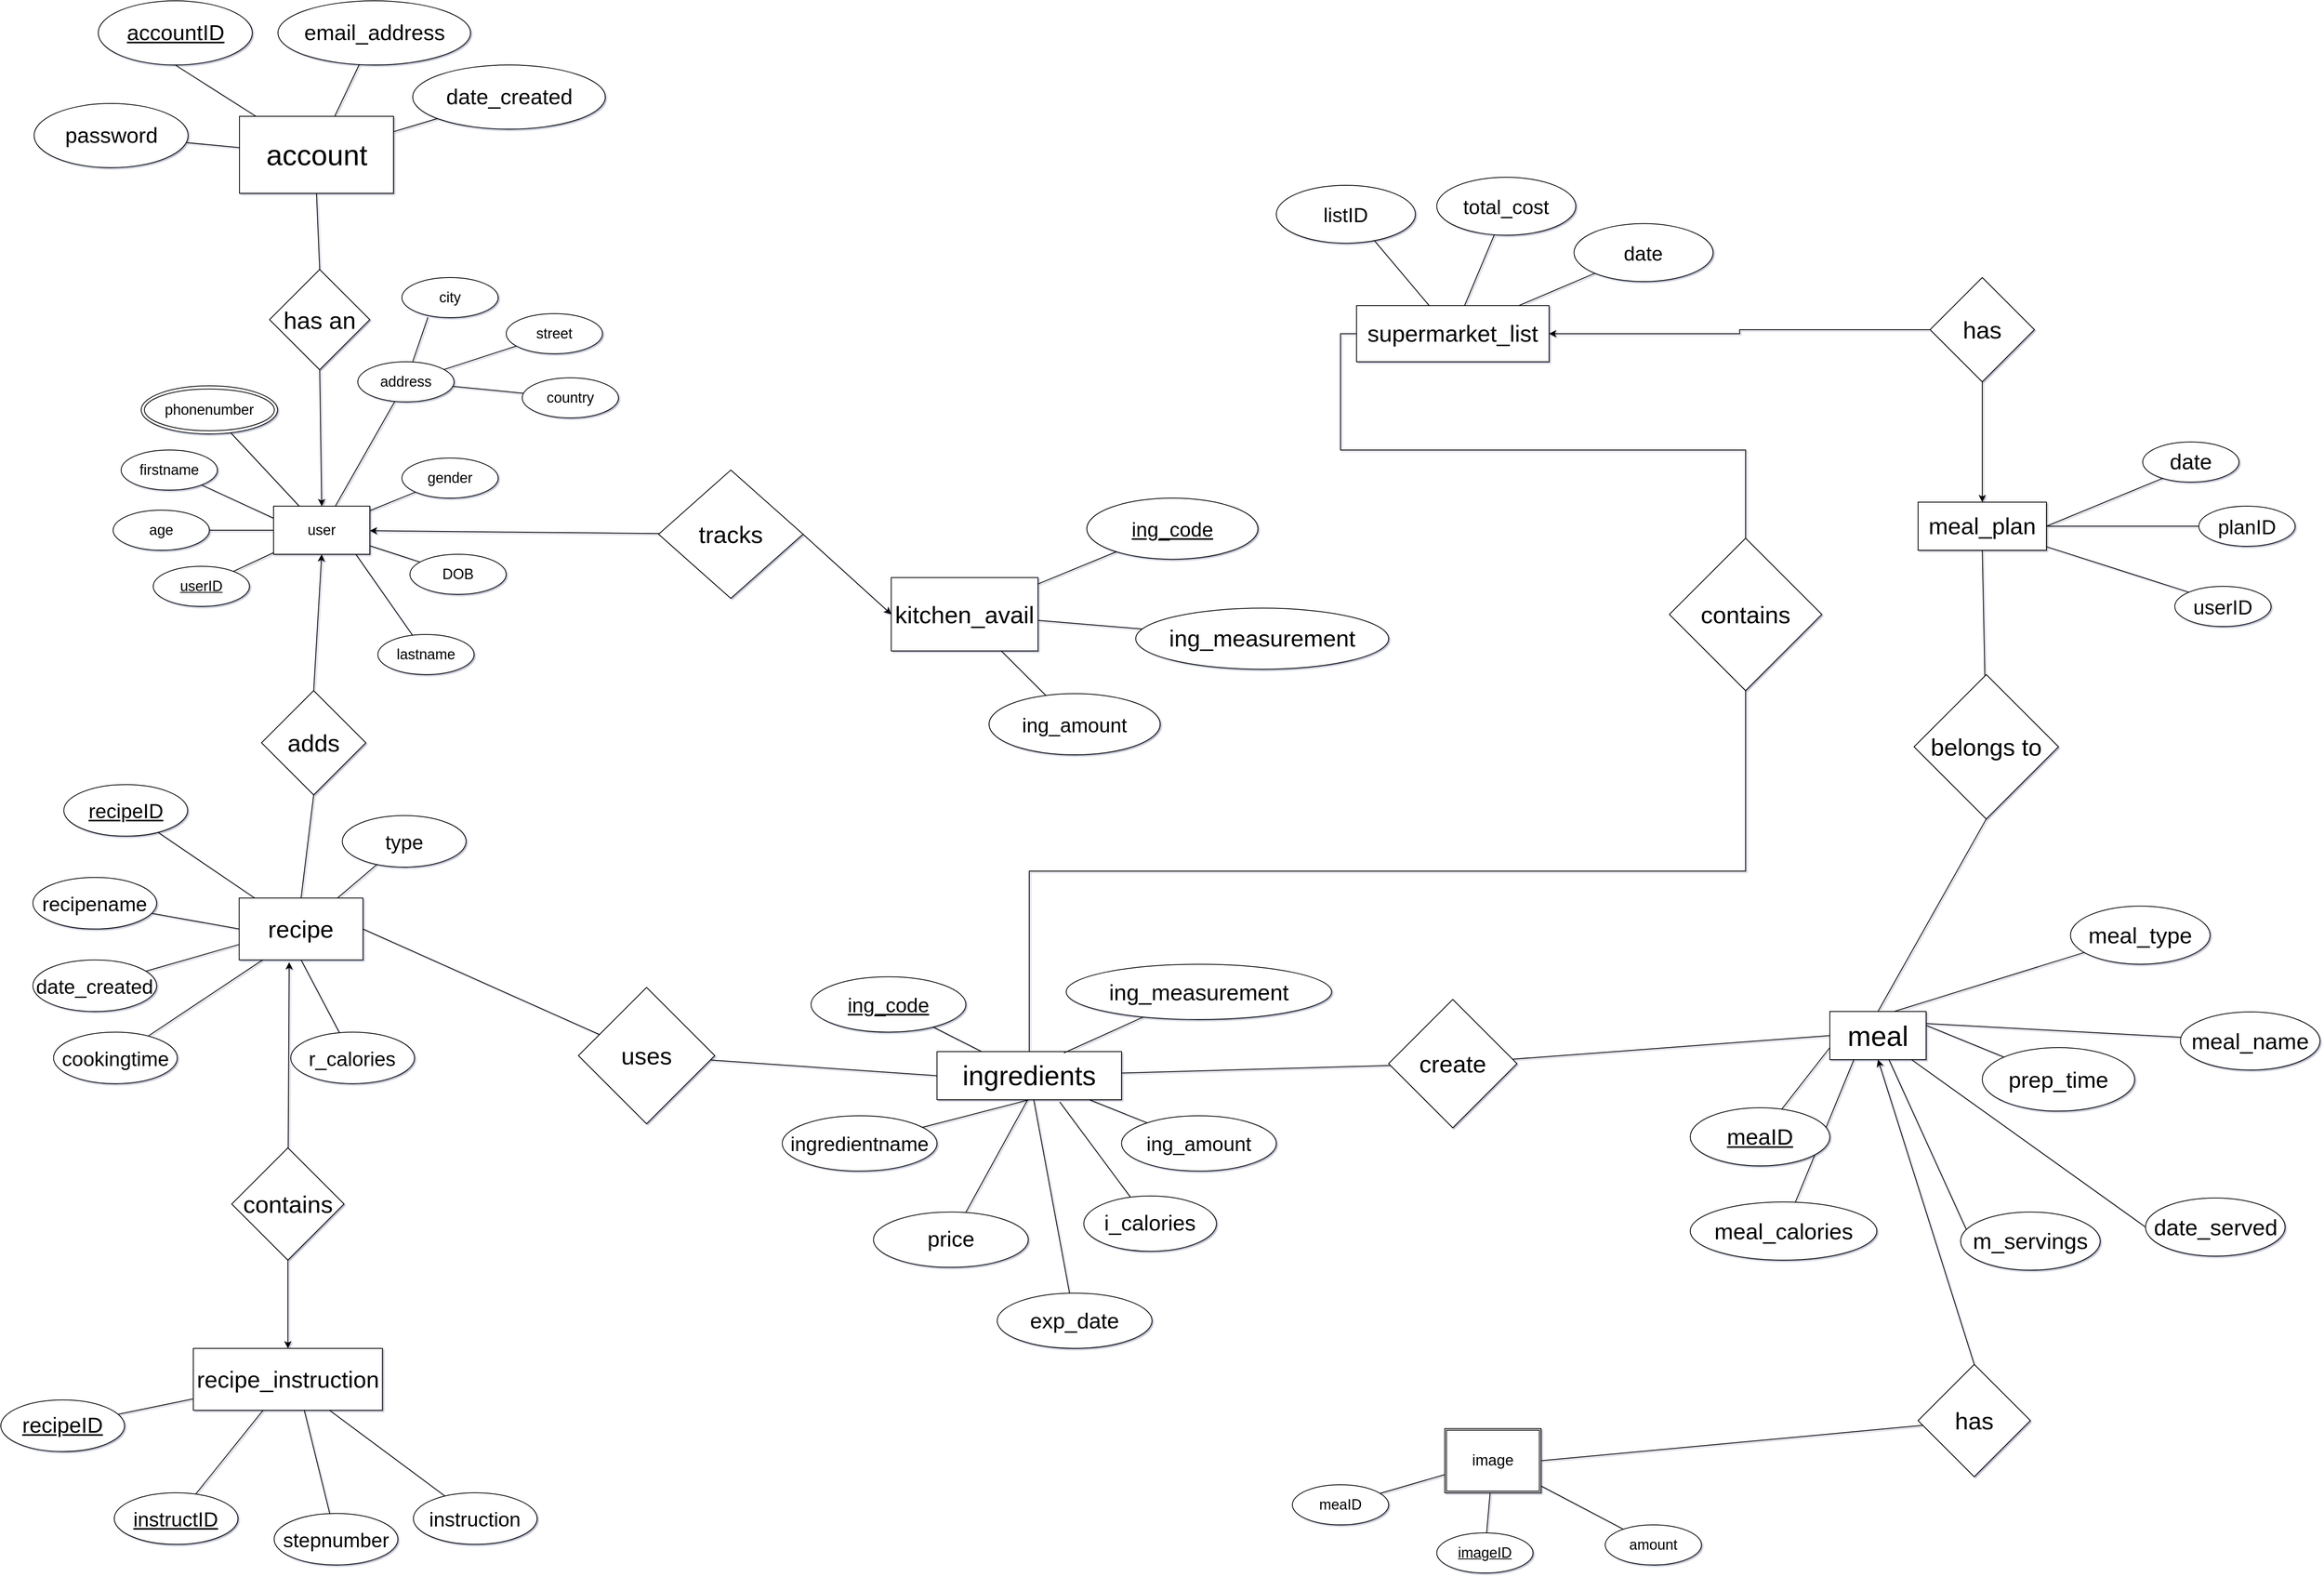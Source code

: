 <mxfile version="13.9.9" type="device"><diagram id="R2lEEEUBdFMjLlhIrx00" name="Page-1"><mxGraphModel dx="3576" dy="1214" grid="1" gridSize="10" guides="1" tooltips="1" connect="1" arrows="1" fold="1" page="1" pageScale="1" pageWidth="1500" pageHeight="2220" background="none" math="0" shadow="1" extFonts="Permanent Marker^https://fonts.googleapis.com/css?family=Permanent+Marker"><root><mxCell id="0"/><mxCell id="1" parent="0"/><mxCell id="MhTy7S3ZL1qO_wHYkfFR-16" style="edgeStyle=none;rounded=0;orthogonalLoop=1;jettySize=auto;html=1;entryX=0.839;entryY=0.955;entryDx=0;entryDy=0;endArrow=none;endFill=0;entryPerimeter=0;" edge="1" parent="1" source="MhTy7S3ZL1qO_wHYkfFR-3" target="MhTy7S3ZL1qO_wHYkfFR-1"><mxGeometry relative="1" as="geometry"/></mxCell><mxCell id="MhTy7S3ZL1qO_wHYkfFR-68" style="edgeStyle=none;rounded=0;orthogonalLoop=1;jettySize=auto;html=1;entryX=0.669;entryY=0.017;entryDx=0;entryDy=0;entryPerimeter=0;endArrow=none;endFill=0;" edge="1" parent="1" source="MhTy7S3ZL1qO_wHYkfFR-61" target="MhTy7S3ZL1qO_wHYkfFR-54"><mxGeometry relative="1" as="geometry"/></mxCell><mxCell id="MhTy7S3ZL1qO_wHYkfFR-14" style="edgeStyle=none;rounded=0;orthogonalLoop=1;jettySize=auto;html=1;endArrow=none;endFill=0;" edge="1" parent="1" source="MhTy7S3ZL1qO_wHYkfFR-1" target="MhTy7S3ZL1qO_wHYkfFR-5"><mxGeometry relative="1" as="geometry"/></mxCell><mxCell id="MhTy7S3ZL1qO_wHYkfFR-78" style="edgeStyle=none;rounded=0;orthogonalLoop=1;jettySize=auto;html=1;endArrow=none;endFill=0;" edge="1" parent="1" source="MhTy7S3ZL1qO_wHYkfFR-1" target="MhTy7S3ZL1qO_wHYkfFR-77"><mxGeometry relative="1" as="geometry"/></mxCell><mxCell id="MhTy7S3ZL1qO_wHYkfFR-104" style="edgeStyle=none;rounded=0;orthogonalLoop=1;jettySize=auto;html=1;exitX=0.5;exitY=1;exitDx=0;exitDy=0;entryX=0.5;entryY=0;entryDx=0;entryDy=0;startArrow=classic;startFill=1;endArrow=none;endFill=0;fontSize=19;" edge="1" parent="1" source="MhTy7S3ZL1qO_wHYkfFR-1" target="MhTy7S3ZL1qO_wHYkfFR-102"><mxGeometry relative="1" as="geometry"/></mxCell><mxCell id="MhTy7S3ZL1qO_wHYkfFR-146" style="edgeStyle=none;rounded=0;orthogonalLoop=1;jettySize=auto;html=1;startArrow=none;startFill=0;endArrow=none;endFill=0;fontSize=19;" edge="1" parent="1" source="MhTy7S3ZL1qO_wHYkfFR-1" target="MhTy7S3ZL1qO_wHYkfFR-145"><mxGeometry relative="1" as="geometry"/></mxCell><mxCell id="MhTy7S3ZL1qO_wHYkfFR-179" style="edgeStyle=none;rounded=0;orthogonalLoop=1;jettySize=auto;html=1;startArrow=none;startFill=0;endArrow=none;endFill=0;fontSize=19;" edge="1" parent="1" source="MhTy7S3ZL1qO_wHYkfFR-1" target="MhTy7S3ZL1qO_wHYkfFR-178"><mxGeometry relative="1" as="geometry"/></mxCell><mxCell id="MhTy7S3ZL1qO_wHYkfFR-1" value="&lt;font style=&quot;font-size: 18px&quot;&gt;user&lt;/font&gt;" style="rounded=0;whiteSpace=wrap;html=1;" vertex="1" parent="1"><mxGeometry x="-1070" y="700" width="120" height="60" as="geometry"/></mxCell><mxCell id="MhTy7S3ZL1qO_wHYkfFR-11" style="rounded=0;orthogonalLoop=1;jettySize=auto;html=1;entryX=0;entryY=0.25;entryDx=0;entryDy=0;endArrow=none;endFill=0;" edge="1" parent="1" source="MhTy7S3ZL1qO_wHYkfFR-2" target="MhTy7S3ZL1qO_wHYkfFR-1"><mxGeometry relative="1" as="geometry"/></mxCell><mxCell id="MhTy7S3ZL1qO_wHYkfFR-2" value="&lt;font style=&quot;font-size: 18px&quot;&gt;firstname&lt;/font&gt;" style="ellipse;whiteSpace=wrap;html=1;" vertex="1" parent="1"><mxGeometry x="-1260" y="630" width="120" height="50" as="geometry"/></mxCell><mxCell id="MhTy7S3ZL1qO_wHYkfFR-3" value="&lt;font style=&quot;font-size: 18px&quot;&gt;lastname&lt;/font&gt;" style="ellipse;whiteSpace=wrap;html=1;" vertex="1" parent="1"><mxGeometry x="-940" y="860" width="120" height="50" as="geometry"/></mxCell><mxCell id="MhTy7S3ZL1qO_wHYkfFR-4" value="&lt;font style=&quot;font-size: 18px&quot;&gt;age&lt;/font&gt;" style="ellipse;whiteSpace=wrap;html=1;" vertex="1" parent="1"><mxGeometry x="-1270" y="705" width="120" height="50" as="geometry"/></mxCell><mxCell id="MhTy7S3ZL1qO_wHYkfFR-5" value="&lt;font style=&quot;font-size: 18px&quot;&gt;gender&lt;/font&gt;" style="ellipse;whiteSpace=wrap;html=1;" vertex="1" parent="1"><mxGeometry x="-910" y="640" width="120" height="50" as="geometry"/></mxCell><mxCell id="MhTy7S3ZL1qO_wHYkfFR-10" value="" style="endArrow=none;html=1;entryX=1;entryY=0.5;entryDx=0;entryDy=0;exitX=0;exitY=0.5;exitDx=0;exitDy=0;" edge="1" parent="1" source="MhTy7S3ZL1qO_wHYkfFR-1" target="MhTy7S3ZL1qO_wHYkfFR-4"><mxGeometry width="50" height="50" relative="1" as="geometry"><mxPoint x="-890" y="820" as="sourcePoint"/><mxPoint x="-840" y="770" as="targetPoint"/></mxGeometry></mxCell><mxCell id="MhTy7S3ZL1qO_wHYkfFR-18" style="edgeStyle=none;rounded=0;orthogonalLoop=1;jettySize=auto;html=1;endArrow=none;endFill=0;" edge="1" parent="1" source="MhTy7S3ZL1qO_wHYkfFR-17" target="MhTy7S3ZL1qO_wHYkfFR-1"><mxGeometry relative="1" as="geometry"/></mxCell><mxCell id="MhTy7S3ZL1qO_wHYkfFR-17" value="&lt;span style=&quot;font-size: 18px&quot;&gt;&lt;u&gt;userID&lt;/u&gt;&lt;/span&gt;" style="ellipse;whiteSpace=wrap;html=1;" vertex="1" parent="1"><mxGeometry x="-1220" y="775" width="120" height="50" as="geometry"/></mxCell><mxCell id="MhTy7S3ZL1qO_wHYkfFR-46" style="edgeStyle=none;rounded=0;orthogonalLoop=1;jettySize=auto;html=1;exitX=0.25;exitY=1;exitDx=0;exitDy=0;endArrow=none;endFill=0;" edge="1" parent="1" source="MhTy7S3ZL1qO_wHYkfFR-31"><mxGeometry relative="1" as="geometry"><mxPoint x="-190.143" y="1430.143" as="targetPoint"/></mxGeometry></mxCell><mxCell id="MhTy7S3ZL1qO_wHYkfFR-51" style="edgeStyle=none;rounded=0;orthogonalLoop=1;jettySize=auto;html=1;endArrow=none;endFill=0;" edge="1" parent="1" source="MhTy7S3ZL1qO_wHYkfFR-31" target="MhTy7S3ZL1qO_wHYkfFR-38"><mxGeometry relative="1" as="geometry"/></mxCell><mxCell id="MhTy7S3ZL1qO_wHYkfFR-215" style="edgeStyle=none;rounded=0;orthogonalLoop=1;jettySize=auto;html=1;startArrow=none;startFill=0;endArrow=none;endFill=0;fontSize=25;" edge="1" parent="1" source="MhTy7S3ZL1qO_wHYkfFR-31" target="MhTy7S3ZL1qO_wHYkfFR-213"><mxGeometry relative="1" as="geometry"/></mxCell><mxCell id="MhTy7S3ZL1qO_wHYkfFR-31" value="&lt;font style=&quot;font-size: 34px;&quot;&gt;ingredients&lt;/font&gt;" style="rounded=0;whiteSpace=wrap;html=1;fontSize=34;" vertex="1" parent="1"><mxGeometry x="-242.97" y="1380" width="230" height="60" as="geometry"/></mxCell><mxCell id="MhTy7S3ZL1qO_wHYkfFR-44" style="edgeStyle=none;rounded=0;orthogonalLoop=1;jettySize=auto;html=1;endArrow=none;endFill=0;" edge="1" parent="1" source="MhTy7S3ZL1qO_wHYkfFR-33"><mxGeometry relative="1" as="geometry"><mxPoint x="-130" y="1440" as="targetPoint"/></mxGeometry></mxCell><mxCell id="MhTy7S3ZL1qO_wHYkfFR-43" style="edgeStyle=none;rounded=0;orthogonalLoop=1;jettySize=auto;html=1;entryX=0.5;entryY=1;entryDx=0;entryDy=0;endArrow=none;endFill=0;" edge="1" parent="1" source="MhTy7S3ZL1qO_wHYkfFR-34" target="MhTy7S3ZL1qO_wHYkfFR-31"><mxGeometry relative="1" as="geometry"/></mxCell><mxCell id="MhTy7S3ZL1qO_wHYkfFR-45" style="edgeStyle=none;rounded=0;orthogonalLoop=1;jettySize=auto;html=1;endArrow=none;endFill=0;" edge="1" parent="1" source="MhTy7S3ZL1qO_wHYkfFR-35" target="MhTy7S3ZL1qO_wHYkfFR-31"><mxGeometry relative="1" as="geometry"/></mxCell><mxCell id="MhTy7S3ZL1qO_wHYkfFR-47" style="edgeStyle=none;rounded=0;orthogonalLoop=1;jettySize=auto;html=1;endArrow=none;endFill=0;entryX=0.688;entryY=0.027;entryDx=0;entryDy=0;entryPerimeter=0;" edge="1" parent="1" source="MhTy7S3ZL1qO_wHYkfFR-39" target="MhTy7S3ZL1qO_wHYkfFR-31"><mxGeometry relative="1" as="geometry"><mxPoint x="-140" y="1370" as="targetPoint"/></mxGeometry></mxCell><mxCell id="MhTy7S3ZL1qO_wHYkfFR-49" style="edgeStyle=none;rounded=0;orthogonalLoop=1;jettySize=auto;html=1;entryX=0.665;entryY=1.045;entryDx=0;entryDy=0;endArrow=none;endFill=0;entryPerimeter=0;" edge="1" parent="1" source="MhTy7S3ZL1qO_wHYkfFR-40" target="MhTy7S3ZL1qO_wHYkfFR-31"><mxGeometry relative="1" as="geometry"/></mxCell><mxCell id="MhTy7S3ZL1qO_wHYkfFR-69" style="edgeStyle=none;rounded=0;orthogonalLoop=1;jettySize=auto;html=1;entryX=0;entryY=1;entryDx=0;entryDy=0;endArrow=none;endFill=0;" edge="1" parent="1" source="MhTy7S3ZL1qO_wHYkfFR-54" target="MhTy7S3ZL1qO_wHYkfFR-63"><mxGeometry relative="1" as="geometry"/></mxCell><mxCell id="MhTy7S3ZL1qO_wHYkfFR-73" style="edgeStyle=none;rounded=0;orthogonalLoop=1;jettySize=auto;html=1;entryX=0;entryY=0.5;entryDx=0;entryDy=0;endArrow=none;endFill=0;" edge="1" parent="1" source="MhTy7S3ZL1qO_wHYkfFR-54" target="MhTy7S3ZL1qO_wHYkfFR-72"><mxGeometry relative="1" as="geometry"/></mxCell><mxCell id="MhTy7S3ZL1qO_wHYkfFR-138" style="edgeStyle=none;rounded=0;orthogonalLoop=1;jettySize=auto;html=1;exitX=0.5;exitY=0;exitDx=0;exitDy=0;entryX=0.5;entryY=1;entryDx=0;entryDy=0;startArrow=none;startFill=0;endArrow=none;endFill=0;fontSize=19;" edge="1" parent="1" source="MhTy7S3ZL1qO_wHYkfFR-54" target="MhTy7S3ZL1qO_wHYkfFR-113"><mxGeometry relative="1" as="geometry"/></mxCell><mxCell id="MhTy7S3ZL1qO_wHYkfFR-54" value="&lt;font style=&quot;font-size: 35px;&quot;&gt;meal&lt;/font&gt;" style="rounded=0;whiteSpace=wrap;html=1;fontSize=35;" vertex="1" parent="1"><mxGeometry x="870" y="1330" width="120" height="60" as="geometry"/></mxCell><mxCell id="MhTy7S3ZL1qO_wHYkfFR-64" style="edgeStyle=none;rounded=0;orthogonalLoop=1;jettySize=auto;html=1;entryX=0;entryY=0.75;entryDx=0;entryDy=0;endArrow=none;endFill=0;" edge="1" parent="1" source="MhTy7S3ZL1qO_wHYkfFR-55" target="MhTy7S3ZL1qO_wHYkfFR-54"><mxGeometry relative="1" as="geometry"/></mxCell><mxCell id="MhTy7S3ZL1qO_wHYkfFR-65" style="edgeStyle=none;rounded=0;orthogonalLoop=1;jettySize=auto;html=1;endArrow=none;endFill=0;" edge="1" parent="1" source="MhTy7S3ZL1qO_wHYkfFR-58"><mxGeometry relative="1" as="geometry"><mxPoint x="950" y="1330" as="targetPoint"/></mxGeometry></mxCell><mxCell id="MhTy7S3ZL1qO_wHYkfFR-66" style="edgeStyle=none;rounded=0;orthogonalLoop=1;jettySize=auto;html=1;endArrow=none;endFill=0;entryX=1;entryY=0.25;entryDx=0;entryDy=0;" edge="1" parent="1" source="MhTy7S3ZL1qO_wHYkfFR-59" target="MhTy7S3ZL1qO_wHYkfFR-54"><mxGeometry relative="1" as="geometry"><mxPoint x="930" y="1330" as="targetPoint"/></mxGeometry></mxCell><mxCell id="MhTy7S3ZL1qO_wHYkfFR-61" value="&lt;font style=&quot;font-size: 28px;&quot;&gt;prep_time&lt;/font&gt;" style="ellipse;whiteSpace=wrap;html=1;fontSize=28;" vertex="1" parent="1"><mxGeometry x="1060" y="1375" width="190" height="79.17" as="geometry"/></mxCell><mxCell id="MhTy7S3ZL1qO_wHYkfFR-67" style="edgeStyle=none;rounded=0;orthogonalLoop=1;jettySize=auto;html=1;exitX=0.5;exitY=0;exitDx=0;exitDy=0;endArrow=none;endFill=0;" edge="1" parent="1" source="MhTy7S3ZL1qO_wHYkfFR-61" target="MhTy7S3ZL1qO_wHYkfFR-61"><mxGeometry relative="1" as="geometry"/></mxCell><mxCell id="MhTy7S3ZL1qO_wHYkfFR-80" style="edgeStyle=none;rounded=0;orthogonalLoop=1;jettySize=auto;html=1;endArrow=none;endFill=0;" edge="1" parent="1" source="MhTy7S3ZL1qO_wHYkfFR-70" target="MhTy7S3ZL1qO_wHYkfFR-74"><mxGeometry relative="1" as="geometry"/></mxCell><mxCell id="MhTy7S3ZL1qO_wHYkfFR-81" style="edgeStyle=none;rounded=0;orthogonalLoop=1;jettySize=auto;html=1;endArrow=none;endFill=0;" edge="1" parent="1" source="MhTy7S3ZL1qO_wHYkfFR-70" target="MhTy7S3ZL1qO_wHYkfFR-75"><mxGeometry relative="1" as="geometry"/></mxCell><mxCell id="MhTy7S3ZL1qO_wHYkfFR-212" style="edgeStyle=none;rounded=0;orthogonalLoop=1;jettySize=auto;html=1;entryX=0.696;entryY=0.928;entryDx=0;entryDy=0;entryPerimeter=0;startArrow=none;startFill=0;endArrow=none;endFill=0;fontSize=25;" edge="1" parent="1" source="MhTy7S3ZL1qO_wHYkfFR-70" target="MhTy7S3ZL1qO_wHYkfFR-71"><mxGeometry relative="1" as="geometry"/></mxCell><mxCell id="MhTy7S3ZL1qO_wHYkfFR-70" value="&lt;font style=&quot;font-size: 29px;&quot;&gt;supermarket_list&lt;/font&gt;" style="rounded=0;whiteSpace=wrap;html=1;fontSize=29;" vertex="1" parent="1"><mxGeometry x="280" y="450" width="240" height="70" as="geometry"/></mxCell><mxCell id="MhTy7S3ZL1qO_wHYkfFR-77" value="&lt;font style=&quot;font-size: 18px&quot;&gt;phonenumber&lt;/font&gt;" style="ellipse;shape=doubleEllipse;whiteSpace=wrap;html=1;" vertex="1" parent="1"><mxGeometry x="-1235" y="550" width="170" height="60" as="geometry"/></mxCell><mxCell id="MhTy7S3ZL1qO_wHYkfFR-85" style="edgeStyle=none;rounded=0;orthogonalLoop=1;jettySize=auto;html=1;entryX=0.25;entryY=1;entryDx=0;entryDy=0;endArrow=none;endFill=0;" edge="1" parent="1" source="MhTy7S3ZL1qO_wHYkfFR-84" target="MhTy7S3ZL1qO_wHYkfFR-54"><mxGeometry relative="1" as="geometry"/></mxCell><mxCell id="MhTy7S3ZL1qO_wHYkfFR-99" style="edgeStyle=none;rounded=0;orthogonalLoop=1;jettySize=auto;html=1;exitX=0.5;exitY=0;exitDx=0;exitDy=0;entryX=0.5;entryY=1;entryDx=0;entryDy=0;endArrow=none;endFill=0;fontSize=19;" edge="1" parent="1" source="MhTy7S3ZL1qO_wHYkfFR-97" target="MhTy7S3ZL1qO_wHYkfFR-86"><mxGeometry relative="1" as="geometry"/></mxCell><mxCell id="MhTy7S3ZL1qO_wHYkfFR-101" style="edgeStyle=none;rounded=0;orthogonalLoop=1;jettySize=auto;html=1;exitX=0.5;exitY=1;exitDx=0;exitDy=0;entryX=0.5;entryY=0;entryDx=0;entryDy=0;endArrow=classic;endFill=1;fontSize=19;startArrow=none;startFill=0;" edge="1" parent="1" source="MhTy7S3ZL1qO_wHYkfFR-97" target="MhTy7S3ZL1qO_wHYkfFR-1"><mxGeometry relative="1" as="geometry"/></mxCell><mxCell id="MhTy7S3ZL1qO_wHYkfFR-97" value="&lt;font style=&quot;font-size: 30px&quot;&gt;has an&lt;/font&gt;" style="rhombus;whiteSpace=wrap;html=1;fontSize=19;" vertex="1" parent="1"><mxGeometry x="-1075" y="405" width="125" height="125" as="geometry"/></mxCell><mxCell id="MhTy7S3ZL1qO_wHYkfFR-105" style="edgeStyle=none;rounded=0;orthogonalLoop=1;jettySize=auto;html=1;exitX=0.5;exitY=1;exitDx=0;exitDy=0;entryX=0.5;entryY=0;entryDx=0;entryDy=0;startArrow=none;startFill=0;endArrow=none;endFill=0;fontSize=19;" edge="1" parent="1" source="MhTy7S3ZL1qO_wHYkfFR-102" target="MhTy7S3ZL1qO_wHYkfFR-19"><mxGeometry relative="1" as="geometry"/></mxCell><mxCell id="MhTy7S3ZL1qO_wHYkfFR-102" value="adds" style="rhombus;whiteSpace=wrap;html=1;fontSize=30;" vertex="1" parent="1"><mxGeometry x="-1085" y="930" width="130" height="130" as="geometry"/></mxCell><mxCell id="MhTy7S3ZL1qO_wHYkfFR-107" style="edgeStyle=none;rounded=0;orthogonalLoop=1;jettySize=auto;html=1;entryX=0;entryY=0.5;entryDx=0;entryDy=0;startArrow=none;startFill=0;endArrow=none;endFill=0;fontSize=19;" edge="1" parent="1" source="MhTy7S3ZL1qO_wHYkfFR-106" target="MhTy7S3ZL1qO_wHYkfFR-31"><mxGeometry relative="1" as="geometry"/></mxCell><mxCell id="MhTy7S3ZL1qO_wHYkfFR-108" style="edgeStyle=none;rounded=0;orthogonalLoop=1;jettySize=auto;html=1;entryX=1;entryY=0.5;entryDx=0;entryDy=0;startArrow=none;startFill=0;endArrow=none;endFill=0;fontSize=19;" edge="1" parent="1" source="MhTy7S3ZL1qO_wHYkfFR-106" target="MhTy7S3ZL1qO_wHYkfFR-19"><mxGeometry relative="1" as="geometry"/></mxCell><mxCell id="MhTy7S3ZL1qO_wHYkfFR-106" value="uses" style="rhombus;whiteSpace=wrap;html=1;fontSize=30;" vertex="1" parent="1"><mxGeometry x="-690" y="1300" width="170" height="170" as="geometry"/></mxCell><mxCell id="MhTy7S3ZL1qO_wHYkfFR-136" style="edgeStyle=none;rounded=0;orthogonalLoop=1;jettySize=auto;html=1;startArrow=none;startFill=0;endArrow=none;endFill=0;fontSize=19;" edge="1" parent="1" source="MhTy7S3ZL1qO_wHYkfFR-109" target="MhTy7S3ZL1qO_wHYkfFR-31"><mxGeometry relative="1" as="geometry"/></mxCell><mxCell id="MhTy7S3ZL1qO_wHYkfFR-137" style="edgeStyle=none;rounded=0;orthogonalLoop=1;jettySize=auto;html=1;startArrow=none;startFill=0;endArrow=none;endFill=0;fontSize=19;" edge="1" parent="1" source="MhTy7S3ZL1qO_wHYkfFR-109"><mxGeometry relative="1" as="geometry"><mxPoint x="870" y="1360" as="targetPoint"/></mxGeometry></mxCell><mxCell id="MhTy7S3ZL1qO_wHYkfFR-109" value="create" style="rhombus;whiteSpace=wrap;html=1;fontSize=30;" vertex="1" parent="1"><mxGeometry x="320" y="1315" width="160" height="160" as="geometry"/></mxCell><mxCell id="MhTy7S3ZL1qO_wHYkfFR-141" style="edgeStyle=none;rounded=0;orthogonalLoop=1;jettySize=auto;html=1;exitX=1;exitY=0.5;exitDx=0;exitDy=0;entryX=0.289;entryY=0.826;entryDx=0;entryDy=0;entryPerimeter=0;startArrow=none;startFill=0;endArrow=none;endFill=0;fontSize=19;" edge="1" parent="1" source="MhTy7S3ZL1qO_wHYkfFR-111" target="MhTy7S3ZL1qO_wHYkfFR-140"><mxGeometry relative="1" as="geometry"/></mxCell><mxCell id="MhTy7S3ZL1qO_wHYkfFR-209" style="rounded=0;orthogonalLoop=1;jettySize=auto;html=1;entryX=0;entryY=0;entryDx=0;entryDy=0;startArrow=none;startFill=0;endArrow=none;endFill=0;fontSize=25;" edge="1" parent="1" source="MhTy7S3ZL1qO_wHYkfFR-111" target="MhTy7S3ZL1qO_wHYkfFR-207"><mxGeometry relative="1" as="geometry"/></mxCell><mxCell id="MhTy7S3ZL1qO_wHYkfFR-210" style="edgeStyle=none;rounded=0;orthogonalLoop=1;jettySize=auto;html=1;startArrow=none;startFill=0;endArrow=none;endFill=0;fontSize=25;" edge="1" parent="1" source="MhTy7S3ZL1qO_wHYkfFR-111" target="MhTy7S3ZL1qO_wHYkfFR-206"><mxGeometry relative="1" as="geometry"/></mxCell><mxCell id="MhTy7S3ZL1qO_wHYkfFR-111" value="&lt;font style=&quot;font-size: 29px;&quot;&gt;meal_plan&lt;/font&gt;" style="rounded=0;whiteSpace=wrap;html=1;fontSize=29;" vertex="1" parent="1"><mxGeometry x="980" y="695" width="160" height="60" as="geometry"/></mxCell><mxCell id="MhTy7S3ZL1qO_wHYkfFR-120" style="edgeStyle=orthogonalEdgeStyle;rounded=0;orthogonalLoop=1;jettySize=auto;html=1;exitX=0;exitY=0.5;exitDx=0;exitDy=0;entryX=1;entryY=0.5;entryDx=0;entryDy=0;startArrow=none;startFill=0;endArrow=classic;endFill=1;fontSize=19;" edge="1" parent="1" source="MhTy7S3ZL1qO_wHYkfFR-112" target="MhTy7S3ZL1qO_wHYkfFR-70"><mxGeometry relative="1" as="geometry"/></mxCell><mxCell id="MhTy7S3ZL1qO_wHYkfFR-142" style="edgeStyle=none;rounded=0;orthogonalLoop=1;jettySize=auto;html=1;exitX=0.5;exitY=1;exitDx=0;exitDy=0;entryX=0.5;entryY=0;entryDx=0;entryDy=0;startArrow=none;startFill=0;endArrow=classic;endFill=1;fontSize=19;" edge="1" parent="1" source="MhTy7S3ZL1qO_wHYkfFR-112" target="MhTy7S3ZL1qO_wHYkfFR-111"><mxGeometry relative="1" as="geometry"/></mxCell><mxCell id="MhTy7S3ZL1qO_wHYkfFR-112" value="has" style="rhombus;whiteSpace=wrap;html=1;fontSize=30;" vertex="1" parent="1"><mxGeometry x="995" y="415" width="130" height="130" as="geometry"/></mxCell><mxCell id="MhTy7S3ZL1qO_wHYkfFR-139" style="edgeStyle=none;rounded=0;orthogonalLoop=1;jettySize=auto;html=1;entryX=0.5;entryY=1;entryDx=0;entryDy=0;startArrow=none;startFill=0;endArrow=none;endFill=0;fontSize=19;" edge="1" parent="1" source="MhTy7S3ZL1qO_wHYkfFR-113" target="MhTy7S3ZL1qO_wHYkfFR-111"><mxGeometry relative="1" as="geometry"/></mxCell><mxCell id="MhTy7S3ZL1qO_wHYkfFR-113" value="belongs to" style="rhombus;whiteSpace=wrap;html=1;fontSize=30;" vertex="1" parent="1"><mxGeometry x="975" y="910" width="180" height="180" as="geometry"/></mxCell><mxCell id="MhTy7S3ZL1qO_wHYkfFR-117" style="edgeStyle=orthogonalEdgeStyle;rounded=0;orthogonalLoop=1;jettySize=auto;html=1;exitX=0.5;exitY=1;exitDx=0;exitDy=0;startArrow=none;startFill=0;endArrow=none;endFill=0;fontSize=19;" edge="1" parent="1" source="MhTy7S3ZL1qO_wHYkfFR-114" target="MhTy7S3ZL1qO_wHYkfFR-31"><mxGeometry relative="1" as="geometry"/></mxCell><mxCell id="MhTy7S3ZL1qO_wHYkfFR-118" style="edgeStyle=orthogonalEdgeStyle;rounded=0;orthogonalLoop=1;jettySize=auto;html=1;exitX=0.5;exitY=0;exitDx=0;exitDy=0;entryX=0;entryY=0.5;entryDx=0;entryDy=0;startArrow=none;startFill=0;endArrow=none;endFill=0;fontSize=19;" edge="1" parent="1" source="MhTy7S3ZL1qO_wHYkfFR-114" target="MhTy7S3ZL1qO_wHYkfFR-70"><mxGeometry relative="1" as="geometry"/></mxCell><mxCell id="MhTy7S3ZL1qO_wHYkfFR-114" value="&lt;font style=&quot;font-size: 30px&quot;&gt;contains&lt;/font&gt;" style="rhombus;whiteSpace=wrap;html=1;fontSize=19;" vertex="1" parent="1"><mxGeometry x="670" y="740" width="190" height="190" as="geometry"/></mxCell><mxCell id="MhTy7S3ZL1qO_wHYkfFR-184" style="edgeStyle=none;rounded=0;orthogonalLoop=1;jettySize=auto;html=1;startArrow=none;startFill=0;endArrow=none;endFill=0;fontSize=19;" edge="1" parent="1" source="MhTy7S3ZL1qO_wHYkfFR-125" target="MhTy7S3ZL1qO_wHYkfFR-183"><mxGeometry relative="1" as="geometry"/></mxCell><mxCell id="MhTy7S3ZL1qO_wHYkfFR-125" value="&lt;font style=&quot;font-size: 18px&quot;&gt;meaID&lt;/font&gt;" style="ellipse;whiteSpace=wrap;html=1;" vertex="1" parent="1"><mxGeometry x="200" y="1920" width="120" height="50" as="geometry"/></mxCell><mxCell id="MhTy7S3ZL1qO_wHYkfFR-185" style="edgeStyle=none;rounded=0;orthogonalLoop=1;jettySize=auto;html=1;startArrow=none;startFill=0;endArrow=none;endFill=0;fontSize=19;" edge="1" parent="1" source="MhTy7S3ZL1qO_wHYkfFR-126" target="MhTy7S3ZL1qO_wHYkfFR-183"><mxGeometry relative="1" as="geometry"/></mxCell><mxCell id="MhTy7S3ZL1qO_wHYkfFR-126" value="&lt;font style=&quot;font-size: 18px&quot;&gt;imageID&lt;/font&gt;" style="ellipse;whiteSpace=wrap;html=1;fontStyle=4" vertex="1" parent="1"><mxGeometry x="380" y="1980" width="120" height="50" as="geometry"/></mxCell><mxCell id="MhTy7S3ZL1qO_wHYkfFR-186" style="edgeStyle=none;rounded=0;orthogonalLoop=1;jettySize=auto;html=1;startArrow=none;startFill=0;endArrow=none;endFill=0;fontSize=19;" edge="1" parent="1" source="MhTy7S3ZL1qO_wHYkfFR-127" target="MhTy7S3ZL1qO_wHYkfFR-183"><mxGeometry relative="1" as="geometry"/></mxCell><mxCell id="MhTy7S3ZL1qO_wHYkfFR-127" value="&lt;font style=&quot;font-size: 18px&quot;&gt;amount&lt;/font&gt;" style="ellipse;whiteSpace=wrap;html=1;" vertex="1" parent="1"><mxGeometry x="590" y="1970" width="120" height="50" as="geometry"/></mxCell><mxCell id="MhTy7S3ZL1qO_wHYkfFR-135" style="edgeStyle=none;rounded=0;orthogonalLoop=1;jettySize=auto;html=1;exitX=0.5;exitY=0;exitDx=0;exitDy=0;entryX=0.5;entryY=1;entryDx=0;entryDy=0;startArrow=none;startFill=0;endArrow=classic;endFill=1;fontSize=19;" edge="1" parent="1" source="MhTy7S3ZL1qO_wHYkfFR-133" target="MhTy7S3ZL1qO_wHYkfFR-54"><mxGeometry relative="1" as="geometry"/></mxCell><mxCell id="MhTy7S3ZL1qO_wHYkfFR-187" style="edgeStyle=none;rounded=0;orthogonalLoop=1;jettySize=auto;html=1;entryX=1;entryY=0.5;entryDx=0;entryDy=0;startArrow=none;startFill=0;endArrow=none;endFill=0;fontSize=19;" edge="1" parent="1" source="MhTy7S3ZL1qO_wHYkfFR-133" target="MhTy7S3ZL1qO_wHYkfFR-183"><mxGeometry relative="1" as="geometry"/></mxCell><mxCell id="MhTy7S3ZL1qO_wHYkfFR-133" value="has" style="rhombus;whiteSpace=wrap;html=1;fontSize=30;" vertex="1" parent="1"><mxGeometry x="980" y="1770" width="140" height="140" as="geometry"/></mxCell><mxCell id="MhTy7S3ZL1qO_wHYkfFR-140" value="&lt;font style=&quot;font-size: 27px;&quot;&gt;date&lt;/font&gt;" style="ellipse;whiteSpace=wrap;html=1;fontSize=27;" vertex="1" parent="1"><mxGeometry x="1260" y="620" width="120" height="50" as="geometry"/></mxCell><mxCell id="MhTy7S3ZL1qO_wHYkfFR-145" value="&lt;font style=&quot;font-size: 18px&quot;&gt;DOB&lt;/font&gt;" style="ellipse;whiteSpace=wrap;html=1;" vertex="1" parent="1"><mxGeometry x="-900" y="760" width="120" height="50" as="geometry"/></mxCell><mxCell id="MhTy7S3ZL1qO_wHYkfFR-147" value="&lt;font style=&quot;font-size: 18px&quot;&gt;city&lt;/font&gt;" style="ellipse;whiteSpace=wrap;html=1;" vertex="1" parent="1"><mxGeometry x="-910" y="415" width="120" height="50" as="geometry"/></mxCell><mxCell id="MhTy7S3ZL1qO_wHYkfFR-148" value="&lt;font style=&quot;font-size: 18px&quot;&gt;country&lt;/font&gt;" style="ellipse;whiteSpace=wrap;html=1;" vertex="1" parent="1"><mxGeometry x="-760" y="540" width="120" height="50" as="geometry"/></mxCell><mxCell id="MhTy7S3ZL1qO_wHYkfFR-160" value="&lt;font style=&quot;font-size: 18px&quot;&gt;street&lt;/font&gt;" style="ellipse;whiteSpace=wrap;html=1;" vertex="1" parent="1"><mxGeometry x="-780" y="460" width="120" height="50" as="geometry"/></mxCell><mxCell id="MhTy7S3ZL1qO_wHYkfFR-180" style="edgeStyle=none;rounded=0;orthogonalLoop=1;jettySize=auto;html=1;entryX=0.27;entryY=0.991;entryDx=0;entryDy=0;entryPerimeter=0;startArrow=none;startFill=0;endArrow=none;endFill=0;fontSize=19;" edge="1" parent="1" source="MhTy7S3ZL1qO_wHYkfFR-178" target="MhTy7S3ZL1qO_wHYkfFR-147"><mxGeometry relative="1" as="geometry"/></mxCell><mxCell id="MhTy7S3ZL1qO_wHYkfFR-181" style="edgeStyle=none;rounded=0;orthogonalLoop=1;jettySize=auto;html=1;startArrow=none;startFill=0;endArrow=none;endFill=0;fontSize=19;" edge="1" parent="1" source="MhTy7S3ZL1qO_wHYkfFR-178" target="MhTy7S3ZL1qO_wHYkfFR-160"><mxGeometry relative="1" as="geometry"/></mxCell><mxCell id="MhTy7S3ZL1qO_wHYkfFR-182" style="edgeStyle=none;rounded=0;orthogonalLoop=1;jettySize=auto;html=1;startArrow=none;startFill=0;endArrow=none;endFill=0;fontSize=19;" edge="1" parent="1" source="MhTy7S3ZL1qO_wHYkfFR-178" target="MhTy7S3ZL1qO_wHYkfFR-148"><mxGeometry relative="1" as="geometry"/></mxCell><mxCell id="MhTy7S3ZL1qO_wHYkfFR-178" value="&lt;font style=&quot;font-size: 18px&quot;&gt;address&lt;/font&gt;" style="ellipse;whiteSpace=wrap;html=1;" vertex="1" parent="1"><mxGeometry x="-965" y="520" width="120" height="50" as="geometry"/></mxCell><mxCell id="MhTy7S3ZL1qO_wHYkfFR-183" value="image" style="shape=ext;double=1;rounded=0;whiteSpace=wrap;html=1;strokeWidth=1;fontSize=19;" vertex="1" parent="1"><mxGeometry x="390" y="1850" width="120" height="80" as="geometry"/></mxCell><mxCell id="MhTy7S3ZL1qO_wHYkfFR-200" style="edgeStyle=none;rounded=0;orthogonalLoop=1;jettySize=auto;html=1;entryX=0.5;entryY=0;entryDx=0;entryDy=0;startArrow=none;startFill=0;endArrow=classic;endFill=1;fontSize=18;exitX=0.5;exitY=1;exitDx=0;exitDy=0;" edge="1" parent="1" source="MhTy7S3ZL1qO_wHYkfFR-198" target="MhTy7S3ZL1qO_wHYkfFR-190"><mxGeometry relative="1" as="geometry"/></mxCell><mxCell id="MhTy7S3ZL1qO_wHYkfFR-201" style="edgeStyle=none;rounded=0;orthogonalLoop=1;jettySize=auto;html=1;entryX=0.404;entryY=1.037;entryDx=0;entryDy=0;entryPerimeter=0;startArrow=none;startFill=0;endArrow=classic;endFill=1;fontSize=25;" edge="1" parent="1" source="MhTy7S3ZL1qO_wHYkfFR-198" target="MhTy7S3ZL1qO_wHYkfFR-19"><mxGeometry relative="1" as="geometry"/></mxCell><mxCell id="MhTy7S3ZL1qO_wHYkfFR-198" value="contains" style="rhombus;whiteSpace=wrap;html=1;strokeWidth=1;fontSize=30;" vertex="1" parent="1"><mxGeometry x="-1122.14" y="1500" width="140" height="140" as="geometry"/></mxCell><mxCell id="MhTy7S3ZL1qO_wHYkfFR-24" value="&lt;font style=&quot;font-size: 25px;&quot;&gt;instruction&lt;/font&gt;" style="ellipse;whiteSpace=wrap;html=1;fontSize=25;" vertex="1" parent="1"><mxGeometry x="-895.715" y="1930" width="154.285" height="64.286" as="geometry"/></mxCell><mxCell id="MhTy7S3ZL1qO_wHYkfFR-190" value="&lt;font style=&quot;font-size: 29px;&quot;&gt;recipe_instruction&lt;/font&gt;" style="rounded=0;whiteSpace=wrap;html=1;fontSize=29;" vertex="1" parent="1"><mxGeometry x="-1170" y="1750" width="235.71" height="77.14" as="geometry"/></mxCell><mxCell id="MhTy7S3ZL1qO_wHYkfFR-197" style="edgeStyle=none;rounded=0;orthogonalLoop=1;jettySize=auto;html=1;startArrow=none;startFill=0;endArrow=none;endFill=0;fontSize=30;" edge="1" parent="1" source="MhTy7S3ZL1qO_wHYkfFR-24" target="MhTy7S3ZL1qO_wHYkfFR-190"><mxGeometry x="-1410" y="1750" as="geometry"/></mxCell><mxCell id="MhTy7S3ZL1qO_wHYkfFR-194" style="edgeStyle=none;rounded=0;orthogonalLoop=1;jettySize=auto;html=1;startArrow=none;startFill=0;endArrow=none;endFill=0;fontSize=30;" edge="1" parent="1" source="MhTy7S3ZL1qO_wHYkfFR-191" target="MhTy7S3ZL1qO_wHYkfFR-190"><mxGeometry x="-1410" y="1750" as="geometry"/></mxCell><mxCell id="MhTy7S3ZL1qO_wHYkfFR-191" value="&lt;font style=&quot;font-size: 27px;&quot;&gt;&lt;u style=&quot;font-size: 27px;&quot;&gt;recipeID&lt;/u&gt;&lt;/font&gt;" style="ellipse;whiteSpace=wrap;html=1;fontSize=27;" vertex="1" parent="1"><mxGeometry x="-1410" y="1814.286" width="154.285" height="64.286" as="geometry"/></mxCell><mxCell id="MhTy7S3ZL1qO_wHYkfFR-195" style="edgeStyle=none;rounded=0;orthogonalLoop=1;jettySize=auto;html=1;startArrow=none;startFill=0;endArrow=none;endFill=0;fontSize=30;" edge="1" parent="1" source="MhTy7S3ZL1qO_wHYkfFR-192" target="MhTy7S3ZL1qO_wHYkfFR-190"><mxGeometry x="-1410" y="1750" as="geometry"/></mxCell><mxCell id="MhTy7S3ZL1qO_wHYkfFR-192" value="&lt;font style=&quot;font-size: 25px&quot;&gt;&lt;u style=&quot;font-size: 25px&quot;&gt;instructID&lt;/u&gt;&lt;/font&gt;" style="ellipse;whiteSpace=wrap;html=1;fontSize=25;" vertex="1" parent="1"><mxGeometry x="-1268.572" y="1930" width="154.285" height="64.286" as="geometry"/></mxCell><mxCell id="MhTy7S3ZL1qO_wHYkfFR-196" style="edgeStyle=none;rounded=0;orthogonalLoop=1;jettySize=auto;html=1;entryX=0.586;entryY=0.992;entryDx=0;entryDy=0;entryPerimeter=0;startArrow=none;startFill=0;endArrow=none;endFill=0;fontSize=30;" edge="1" parent="1" source="MhTy7S3ZL1qO_wHYkfFR-193" target="MhTy7S3ZL1qO_wHYkfFR-190"><mxGeometry x="-1410" y="1750" as="geometry"/></mxCell><mxCell id="MhTy7S3ZL1qO_wHYkfFR-193" value="&lt;font style=&quot;font-size: 25px;&quot;&gt;stepnumber&lt;/font&gt;" style="ellipse;whiteSpace=wrap;html=1;fontSize=25;" vertex="1" parent="1"><mxGeometry x="-1069.286" y="1955.714" width="154.285" height="64.286" as="geometry"/></mxCell><mxCell id="MhTy7S3ZL1qO_wHYkfFR-19" value="&lt;font style=&quot;font-size: 30px;&quot;&gt;recipe&lt;/font&gt;" style="rounded=0;whiteSpace=wrap;html=1;fontSize=30;" vertex="1" parent="1"><mxGeometry x="-1112.857" y="1188.57" width="154.286" height="77.143" as="geometry"/></mxCell><mxCell id="MhTy7S3ZL1qO_wHYkfFR-26" style="edgeStyle=none;rounded=0;orthogonalLoop=1;jettySize=auto;html=1;entryX=0.126;entryY=0.001;entryDx=0;entryDy=0;endArrow=none;endFill=0;entryPerimeter=0;" edge="1" parent="1" source="MhTy7S3ZL1qO_wHYkfFR-20" target="MhTy7S3ZL1qO_wHYkfFR-19"><mxGeometry x="-1370" y="1047.14" as="geometry"/></mxCell><mxCell id="MhTy7S3ZL1qO_wHYkfFR-20" value="&lt;font style=&quot;font-size: 25px;&quot;&gt;&lt;u style=&quot;font-size: 25px;&quot;&gt;recipeID&lt;/u&gt;&lt;/font&gt;" style="ellipse;whiteSpace=wrap;html=1;fontSize=25;" vertex="1" parent="1"><mxGeometry x="-1331.429" y="1047.14" width="154.286" height="64.286" as="geometry"/></mxCell><mxCell id="MhTy7S3ZL1qO_wHYkfFR-25" style="edgeStyle=none;rounded=0;orthogonalLoop=1;jettySize=auto;html=1;entryX=0;entryY=0.5;entryDx=0;entryDy=0;endArrow=none;endFill=0;" edge="1" parent="1" source="MhTy7S3ZL1qO_wHYkfFR-21" target="MhTy7S3ZL1qO_wHYkfFR-19"><mxGeometry x="-1370" y="1047.14" as="geometry"/></mxCell><mxCell id="MhTy7S3ZL1qO_wHYkfFR-21" value="&lt;font style=&quot;font-size: 25px;&quot;&gt;recipename&lt;/font&gt;" style="ellipse;whiteSpace=wrap;html=1;fontSize=25;" vertex="1" parent="1"><mxGeometry x="-1370" y="1162.855" width="154.286" height="64.286" as="geometry"/></mxCell><mxCell id="MhTy7S3ZL1qO_wHYkfFR-22" value="&lt;font style=&quot;font-size: 25px;&quot;&gt;type&lt;/font&gt;" style="ellipse;whiteSpace=wrap;html=1;fontSize=25;" vertex="1" parent="1"><mxGeometry x="-984.286" y="1085.712" width="154.286" height="64.286" as="geometry"/></mxCell><mxCell id="MhTy7S3ZL1qO_wHYkfFR-27" style="edgeStyle=none;rounded=0;orthogonalLoop=1;jettySize=auto;html=1;endArrow=none;endFill=0;" edge="1" parent="1" source="MhTy7S3ZL1qO_wHYkfFR-19" target="MhTy7S3ZL1qO_wHYkfFR-22"><mxGeometry x="-1370" y="1047.14" as="geometry"/></mxCell><mxCell id="MhTy7S3ZL1qO_wHYkfFR-28" style="edgeStyle=none;rounded=0;orthogonalLoop=1;jettySize=auto;html=1;entryX=0.191;entryY=0.998;entryDx=0;entryDy=0;endArrow=none;endFill=0;entryPerimeter=0;" edge="1" parent="1" source="MhTy7S3ZL1qO_wHYkfFR-23" target="MhTy7S3ZL1qO_wHYkfFR-19"><mxGeometry x="-1370" y="1047.14" as="geometry"/></mxCell><mxCell id="MhTy7S3ZL1qO_wHYkfFR-23" value="&lt;font style=&quot;font-size: 25px;&quot;&gt;cookingtime&lt;/font&gt;" style="ellipse;whiteSpace=wrap;html=1;fontSize=25;" vertex="1" parent="1"><mxGeometry x="-1344.286" y="1355.714" width="154.286" height="64.286" as="geometry"/></mxCell><mxCell id="MhTy7S3ZL1qO_wHYkfFR-42" style="edgeStyle=none;rounded=0;orthogonalLoop=1;jettySize=auto;html=1;entryX=0.5;entryY=1;entryDx=0;entryDy=0;endArrow=none;endFill=0;" edge="1" parent="1" source="MhTy7S3ZL1qO_wHYkfFR-41" target="MhTy7S3ZL1qO_wHYkfFR-19"><mxGeometry x="-1370" y="1047.14" as="geometry"/></mxCell><mxCell id="MhTy7S3ZL1qO_wHYkfFR-41" value="&lt;font style=&quot;font-size: 25px;&quot;&gt;r_calories&lt;/font&gt;" style="ellipse;whiteSpace=wrap;html=1;fontSize=25;" vertex="1" parent="1"><mxGeometry x="-1048.571" y="1355.714" width="154.286" height="64.286" as="geometry"/></mxCell><mxCell id="MhTy7S3ZL1qO_wHYkfFR-53" style="edgeStyle=none;rounded=0;orthogonalLoop=1;jettySize=auto;html=1;entryX=0;entryY=0.75;entryDx=0;entryDy=0;endArrow=none;endFill=0;" edge="1" parent="1" source="MhTy7S3ZL1qO_wHYkfFR-52" target="MhTy7S3ZL1qO_wHYkfFR-19"><mxGeometry x="-1370" y="1047.14" as="geometry"/></mxCell><mxCell id="MhTy7S3ZL1qO_wHYkfFR-52" value="&lt;font style=&quot;font-size: 25px;&quot;&gt;date_created&lt;/font&gt;" style="ellipse;whiteSpace=wrap;html=1;fontSize=25;" vertex="1" parent="1"><mxGeometry x="-1370" y="1265.713" width="154.286" height="64.286" as="geometry"/></mxCell><mxCell id="MhTy7S3ZL1qO_wHYkfFR-206" value="&lt;font style=&quot;font-size: 25px&quot;&gt;planID&lt;/font&gt;" style="ellipse;whiteSpace=wrap;html=1;" vertex="1" parent="1"><mxGeometry x="1330" y="700" width="120" height="50" as="geometry"/></mxCell><mxCell id="MhTy7S3ZL1qO_wHYkfFR-207" value="&lt;font style=&quot;font-size: 25px&quot;&gt;userID&lt;/font&gt;" style="ellipse;whiteSpace=wrap;html=1;" vertex="1" parent="1"><mxGeometry x="1300" y="800" width="120" height="50" as="geometry"/></mxCell><mxCell id="MhTy7S3ZL1qO_wHYkfFR-71" value="&lt;font style=&quot;font-size: 25px;&quot;&gt;listID&lt;/font&gt;" style="ellipse;whiteSpace=wrap;html=1;fontSize=25;" vertex="1" parent="1"><mxGeometry x="180" y="299.996" width="173.335" height="72.222" as="geometry"/></mxCell><mxCell id="MhTy7S3ZL1qO_wHYkfFR-74" value="&lt;span style=&quot;font-size: 25px;&quot;&gt;total_cost&lt;/span&gt;" style="ellipse;whiteSpace=wrap;html=1;fontSize=25;" vertex="1" parent="1"><mxGeometry x="380.001" y="290" width="173.335" height="72.222" as="geometry"/></mxCell><mxCell id="MhTy7S3ZL1qO_wHYkfFR-75" value="&lt;font style=&quot;font-size: 25px;&quot;&gt;date&lt;/font&gt;" style="ellipse;whiteSpace=wrap;html=1;fontSize=25;" vertex="1" parent="1"><mxGeometry x="551.115" y="347.778" width="173.335" height="72.222" as="geometry"/></mxCell><mxCell id="MhTy7S3ZL1qO_wHYkfFR-222" style="edgeStyle=none;rounded=0;orthogonalLoop=1;jettySize=auto;html=1;exitX=1;exitY=0.5;exitDx=0;exitDy=0;entryX=0;entryY=0.5;entryDx=0;entryDy=0;startArrow=none;startFill=0;endArrow=classic;endFill=1;fontSize=30;" edge="1" parent="1" source="MhTy7S3ZL1qO_wHYkfFR-218" target="MhTy7S3ZL1qO_wHYkfFR-203"><mxGeometry relative="1" as="geometry"/></mxCell><mxCell id="MhTy7S3ZL1qO_wHYkfFR-223" style="edgeStyle=none;rounded=0;orthogonalLoop=1;jettySize=auto;html=1;startArrow=none;startFill=0;endArrow=classic;endFill=1;fontSize=30;" edge="1" parent="1" source="MhTy7S3ZL1qO_wHYkfFR-218" target="MhTy7S3ZL1qO_wHYkfFR-1"><mxGeometry relative="1" as="geometry"/></mxCell><mxCell id="MhTy7S3ZL1qO_wHYkfFR-218" value="tracks" style="rhombus;whiteSpace=wrap;html=1;strokeWidth=1;fontSize=30;" vertex="1" parent="1"><mxGeometry x="-590" y="655" width="180" height="160" as="geometry"/></mxCell><mxCell id="MhTy7S3ZL1qO_wHYkfFR-203" value="&lt;span style=&quot;font-size: 30px;&quot;&gt;kitchen_avail&lt;/span&gt;" style="rounded=0;whiteSpace=wrap;html=1;fontSize=30;" vertex="1" parent="1"><mxGeometry x="-300" y="789.048" width="182.858" height="91.429" as="geometry"/></mxCell><mxCell id="MhTy7S3ZL1qO_wHYkfFR-204" value="&lt;font style=&quot;font-size: 25px;&quot;&gt;&lt;u style=&quot;font-size: 25px;&quot;&gt;ing_code&lt;/u&gt;&lt;/font&gt;" style="ellipse;whiteSpace=wrap;html=1;fontSize=25;" vertex="1" parent="1"><mxGeometry x="-56.189" y="690" width="213.335" height="76.19" as="geometry"/></mxCell><mxCell id="MhTy7S3ZL1qO_wHYkfFR-219" style="edgeStyle=none;rounded=0;orthogonalLoop=1;jettySize=auto;html=1;startArrow=none;startFill=0;endArrow=none;endFill=0;fontSize=30;" edge="1" parent="1" source="MhTy7S3ZL1qO_wHYkfFR-203" target="MhTy7S3ZL1qO_wHYkfFR-204"><mxGeometry x="-300" y="690" as="geometry"/></mxCell><mxCell id="MhTy7S3ZL1qO_wHYkfFR-216" value="&lt;font style=&quot;font-size: 25px;&quot;&gt;ing_amount&lt;/font&gt;" style="ellipse;whiteSpace=wrap;html=1;fontSize=25;" vertex="1" parent="1"><mxGeometry x="-178.095" y="933.81" width="213.335" height="76.19" as="geometry"/></mxCell><mxCell id="MhTy7S3ZL1qO_wHYkfFR-221" style="edgeStyle=none;rounded=0;orthogonalLoop=1;jettySize=auto;html=1;startArrow=none;startFill=0;endArrow=none;endFill=0;fontSize=30;" edge="1" parent="1" source="MhTy7S3ZL1qO_wHYkfFR-203" target="MhTy7S3ZL1qO_wHYkfFR-216"><mxGeometry x="-300" y="690" as="geometry"/></mxCell><mxCell id="MhTy7S3ZL1qO_wHYkfFR-217" value="&lt;font style=&quot;font-size: 29px;&quot;&gt;ing_measurement&lt;/font&gt;" style="ellipse;whiteSpace=wrap;html=1;fontSize=29;" vertex="1" parent="1"><mxGeometry x="4.76" y="827.14" width="315.24" height="76.19" as="geometry"/></mxCell><mxCell id="MhTy7S3ZL1qO_wHYkfFR-220" style="edgeStyle=none;rounded=0;orthogonalLoop=1;jettySize=auto;html=1;startArrow=none;startFill=0;endArrow=none;endFill=0;fontSize=30;" edge="1" parent="1" source="MhTy7S3ZL1qO_wHYkfFR-203" target="MhTy7S3ZL1qO_wHYkfFR-217"><mxGeometry x="-300" y="690" as="geometry"/></mxCell><mxCell id="MhTy7S3ZL1qO_wHYkfFR-33" value="&lt;font style=&quot;font-size: 27px;&quot;&gt;price&lt;/font&gt;" style="ellipse;whiteSpace=wrap;html=1;fontSize=27;" vertex="1" parent="1"><mxGeometry x="-322.166" y="1580.004" width="192.973" height="68.919" as="geometry"/></mxCell><mxCell id="MhTy7S3ZL1qO_wHYkfFR-34" value="&lt;font style=&quot;font-size: 25px;&quot;&gt;ingredientname&lt;/font&gt;" style="ellipse;whiteSpace=wrap;html=1;fontSize=25;" vertex="1" parent="1"><mxGeometry x="-435.94" y="1460.006" width="192.973" height="68.919" as="geometry"/></mxCell><mxCell id="MhTy7S3ZL1qO_wHYkfFR-35" value="&lt;font style=&quot;font-size: 25px;&quot;&gt;&lt;u style=&quot;font-size: 25px;&quot;&gt;ing_code&lt;/u&gt;&lt;/font&gt;" style="ellipse;whiteSpace=wrap;html=1;fontSize=25;" vertex="1" parent="1"><mxGeometry x="-400.002" y="1286.79" width="192.973" height="68.919" as="geometry"/></mxCell><mxCell id="MhTy7S3ZL1qO_wHYkfFR-38" value="&lt;font style=&quot;font-size: 27px;&quot;&gt;exp_date&lt;/font&gt;" style="ellipse;whiteSpace=wrap;html=1;fontSize=27;" vertex="1" parent="1"><mxGeometry x="-167.909" y="1681.081" width="192.973" height="68.919" as="geometry"/></mxCell><mxCell id="MhTy7S3ZL1qO_wHYkfFR-39" value="&lt;font style=&quot;font-size: 28px;&quot;&gt;ing_measurement&lt;/font&gt;" style="ellipse;whiteSpace=wrap;html=1;fontSize=28;" vertex="1" parent="1"><mxGeometry x="-81.89" y="1271.084" width="330.811" height="68.919" as="geometry"/></mxCell><mxCell id="MhTy7S3ZL1qO_wHYkfFR-40" value="&lt;font style=&quot;font-size: 27px;&quot;&gt;i_calories&lt;/font&gt;" style="ellipse;whiteSpace=wrap;html=1;fontSize=27;" vertex="1" parent="1"><mxGeometry x="-60.001" y="1559.998" width="165.405" height="68.919" as="geometry"/></mxCell><mxCell id="MhTy7S3ZL1qO_wHYkfFR-213" value="&lt;font style=&quot;font-size: 25px;&quot;&gt;ing_amount&lt;/font&gt;" style="ellipse;whiteSpace=wrap;html=1;fontSize=25;" vertex="1" parent="1"><mxGeometry x="-12.973" y="1460.002" width="192.973" height="68.919" as="geometry"/></mxCell><mxCell id="MhTy7S3ZL1qO_wHYkfFR-55" value="&lt;span style=&quot;font-size: 28px;&quot;&gt;&lt;u style=&quot;font-size: 28px;&quot;&gt;meaID&lt;/u&gt;&lt;/span&gt;" style="ellipse;whiteSpace=wrap;html=1;fontSize=28;" vertex="1" parent="1"><mxGeometry x="696" y="1450" width="174.0" height="72.5" as="geometry"/></mxCell><mxCell id="MhTy7S3ZL1qO_wHYkfFR-58" value="&lt;font style=&quot;font-size: 28px;&quot;&gt;meal_type&lt;/font&gt;" style="ellipse;whiteSpace=wrap;html=1;fontSize=28;" vertex="1" parent="1"><mxGeometry x="1170" y="1198.58" width="174.0" height="72.5" as="geometry"/></mxCell><mxCell id="MhTy7S3ZL1qO_wHYkfFR-59" value="&lt;font style=&quot;font-size: 28px;&quot;&gt;meal_name&lt;/font&gt;" style="ellipse;whiteSpace=wrap;html=1;fontSize=28;" vertex="1" parent="1"><mxGeometry x="1307" y="1330.5" width="174.0" height="72.5" as="geometry"/></mxCell><mxCell id="MhTy7S3ZL1qO_wHYkfFR-63" value="&lt;font style=&quot;font-size: 28px;&quot;&gt;m_servings&lt;/font&gt;" style="ellipse;whiteSpace=wrap;html=1;fontSize=28;" vertex="1" parent="1"><mxGeometry x="1033" y="1580" width="174.0" height="72.5" as="geometry"/></mxCell><mxCell id="MhTy7S3ZL1qO_wHYkfFR-72" value="&lt;font style=&quot;font-size: 28px;&quot;&gt;date_served&lt;/font&gt;" style="ellipse;whiteSpace=wrap;html=1;fontSize=28;" vertex="1" parent="1"><mxGeometry x="1263.5" y="1562.5" width="174.0" height="72.5" as="geometry"/></mxCell><mxCell id="MhTy7S3ZL1qO_wHYkfFR-84" value="&lt;font style=&quot;font-size: 28px;&quot;&gt;meal_calories&lt;/font&gt;" style="ellipse;whiteSpace=wrap;html=1;fontSize=28;" vertex="1" parent="1"><mxGeometry x="696" y="1567.5" width="232.5" height="72.5" as="geometry"/></mxCell><mxCell id="MhTy7S3ZL1qO_wHYkfFR-86" value="&lt;font style=&quot;font-size: 36px;&quot;&gt;account&lt;/font&gt;" style="rounded=0;whiteSpace=wrap;html=1;fontSize=36;" vertex="1" parent="1"><mxGeometry x="-1112.5" y="214" width="192" height="96" as="geometry"/></mxCell><mxCell id="MhTy7S3ZL1qO_wHYkfFR-88" value="&lt;font style=&quot;font-size: 27px;&quot;&gt;accountID&lt;/font&gt;" style="ellipse;whiteSpace=wrap;html=1;fontStyle=4;fontSize=27;" vertex="1" parent="1"><mxGeometry x="-1288.5" y="70" width="192" height="80" as="geometry"/></mxCell><mxCell id="MhTy7S3ZL1qO_wHYkfFR-94" style="edgeStyle=none;rounded=0;orthogonalLoop=1;jettySize=auto;html=1;entryX=0.5;entryY=1;entryDx=0;entryDy=0;endArrow=none;endFill=0;fontSize=27;" edge="1" parent="1" source="MhTy7S3ZL1qO_wHYkfFR-86" target="MhTy7S3ZL1qO_wHYkfFR-88"><mxGeometry x="-1368.5" y="70" as="geometry"/></mxCell><mxCell id="MhTy7S3ZL1qO_wHYkfFR-89" value="&lt;font style=&quot;font-size: 27px;&quot;&gt;email_address&lt;/font&gt;" style="ellipse;whiteSpace=wrap;html=1;fontSize=27;" vertex="1" parent="1"><mxGeometry x="-1064.5" y="70" width="240" height="80" as="geometry"/></mxCell><mxCell id="MhTy7S3ZL1qO_wHYkfFR-95" style="edgeStyle=none;rounded=0;orthogonalLoop=1;jettySize=auto;html=1;endArrow=none;endFill=0;fontSize=27;" edge="1" parent="1" source="MhTy7S3ZL1qO_wHYkfFR-86" target="MhTy7S3ZL1qO_wHYkfFR-89"><mxGeometry x="-1368.5" y="70" as="geometry"/></mxCell><mxCell id="MhTy7S3ZL1qO_wHYkfFR-91" value="&lt;font style=&quot;font-size: 27px;&quot;&gt;date_created&lt;/font&gt;" style="ellipse;whiteSpace=wrap;html=1;fontSize=27;" vertex="1" parent="1"><mxGeometry x="-896.5" y="150" width="240" height="80" as="geometry"/></mxCell><mxCell id="MhTy7S3ZL1qO_wHYkfFR-96" style="edgeStyle=none;rounded=0;orthogonalLoop=1;jettySize=auto;html=1;endArrow=none;endFill=0;fontSize=27;" edge="1" parent="1" source="MhTy7S3ZL1qO_wHYkfFR-86" target="MhTy7S3ZL1qO_wHYkfFR-91"><mxGeometry x="-1368.5" y="70" as="geometry"/></mxCell><mxCell id="MhTy7S3ZL1qO_wHYkfFR-92" value="&lt;font style=&quot;font-size: 27px;&quot;&gt;password&lt;/font&gt;" style="ellipse;whiteSpace=wrap;html=1;fontSize=27;" vertex="1" parent="1"><mxGeometry x="-1368.5" y="198" width="192" height="80" as="geometry"/></mxCell><mxCell id="MhTy7S3ZL1qO_wHYkfFR-93" style="edgeStyle=none;rounded=0;orthogonalLoop=1;jettySize=auto;html=1;endArrow=none;endFill=0;fontSize=27;" edge="1" parent="1" source="MhTy7S3ZL1qO_wHYkfFR-86" target="MhTy7S3ZL1qO_wHYkfFR-92"><mxGeometry x="-1368.5" y="70" as="geometry"/></mxCell></root></mxGraphModel></diagram></mxfile>